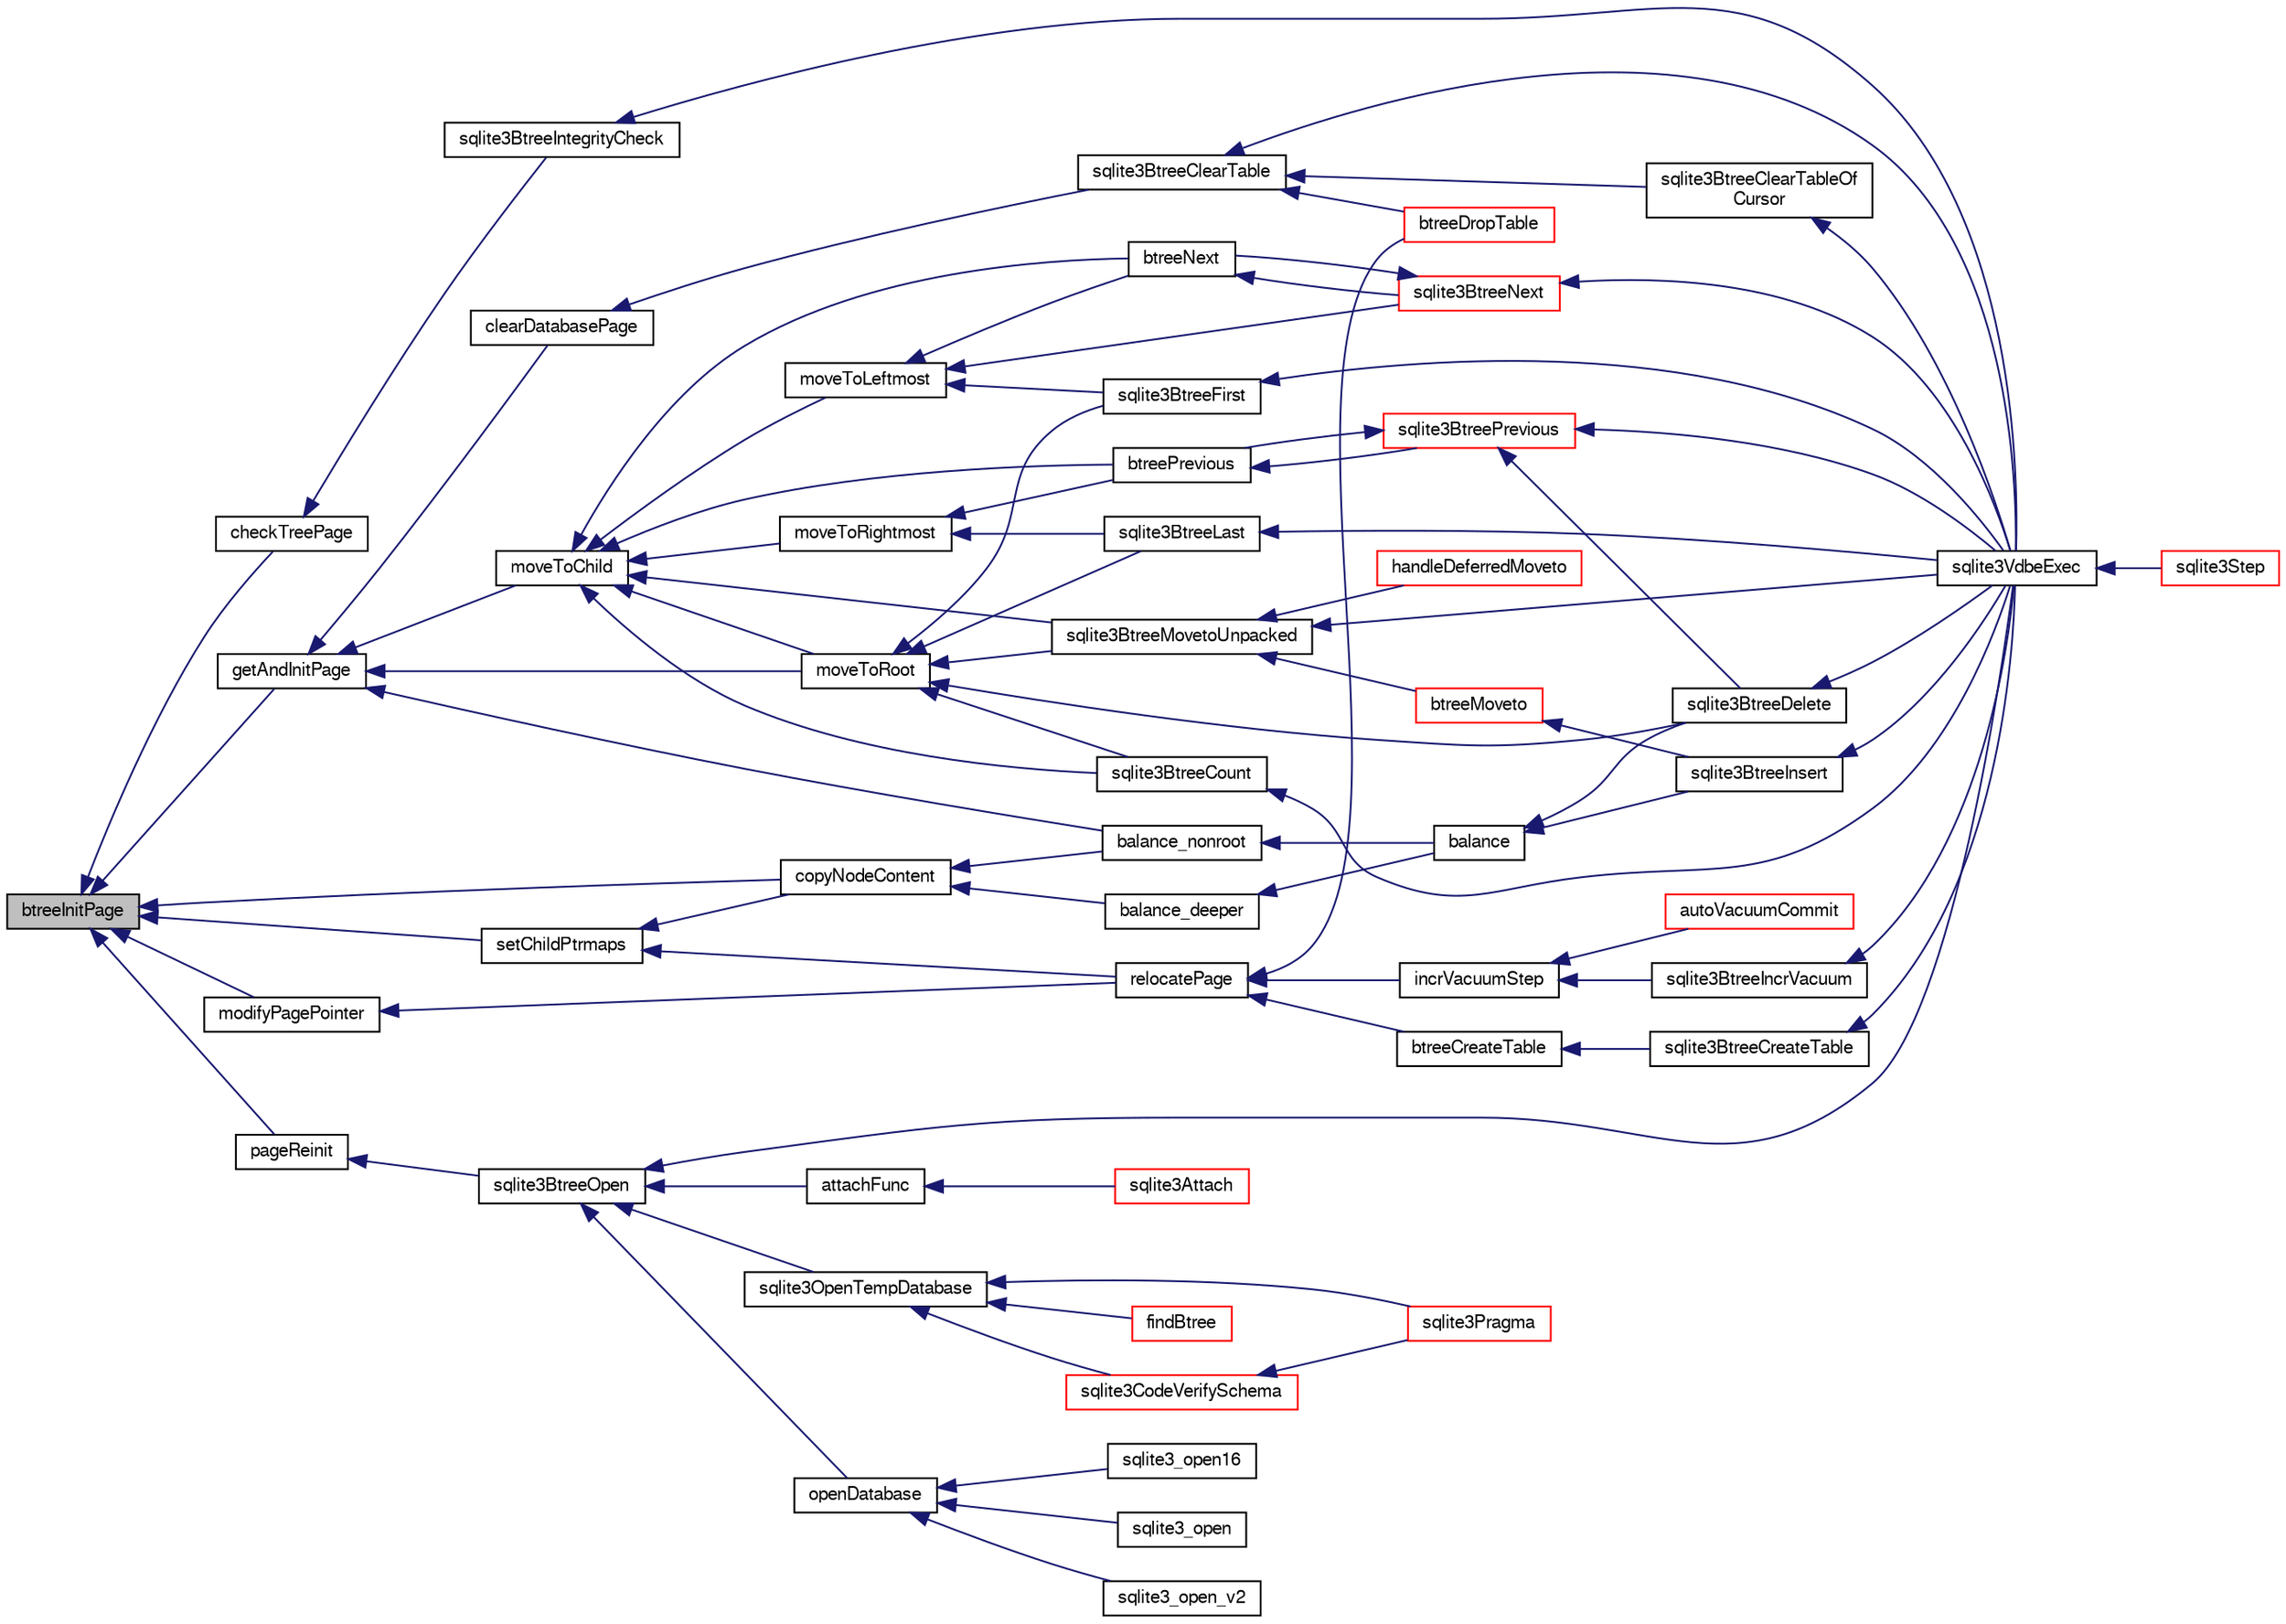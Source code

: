 digraph "btreeInitPage"
{
  edge [fontname="FreeSans",fontsize="10",labelfontname="FreeSans",labelfontsize="10"];
  node [fontname="FreeSans",fontsize="10",shape=record];
  rankdir="LR";
  Node27518 [label="btreeInitPage",height=0.2,width=0.4,color="black", fillcolor="grey75", style="filled", fontcolor="black"];
  Node27518 -> Node27519 [dir="back",color="midnightblue",fontsize="10",style="solid",fontname="FreeSans"];
  Node27519 [label="getAndInitPage",height=0.2,width=0.4,color="black", fillcolor="white", style="filled",URL="$sqlite3_8c.html#ae85122d12808231a8d58459440a405ab"];
  Node27519 -> Node27520 [dir="back",color="midnightblue",fontsize="10",style="solid",fontname="FreeSans"];
  Node27520 [label="moveToChild",height=0.2,width=0.4,color="black", fillcolor="white", style="filled",URL="$sqlite3_8c.html#a1dbea539dd841af085ba1e1390922237"];
  Node27520 -> Node27521 [dir="back",color="midnightblue",fontsize="10",style="solid",fontname="FreeSans"];
  Node27521 [label="moveToRoot",height=0.2,width=0.4,color="black", fillcolor="white", style="filled",URL="$sqlite3_8c.html#a2b8fb9bf88e10e7e4dedc8da64e7e956"];
  Node27521 -> Node27522 [dir="back",color="midnightblue",fontsize="10",style="solid",fontname="FreeSans"];
  Node27522 [label="sqlite3BtreeFirst",height=0.2,width=0.4,color="black", fillcolor="white", style="filled",URL="$sqlite3_8c.html#a1e6ef22f77a31436c5918e4b05403093"];
  Node27522 -> Node27523 [dir="back",color="midnightblue",fontsize="10",style="solid",fontname="FreeSans"];
  Node27523 [label="sqlite3VdbeExec",height=0.2,width=0.4,color="black", fillcolor="white", style="filled",URL="$sqlite3_8c.html#a8ce40a614bdc56719c4d642b1e4dfb21"];
  Node27523 -> Node27524 [dir="back",color="midnightblue",fontsize="10",style="solid",fontname="FreeSans"];
  Node27524 [label="sqlite3Step",height=0.2,width=0.4,color="red", fillcolor="white", style="filled",URL="$sqlite3_8c.html#a3f2872e873e2758a4beedad1d5113554"];
  Node27521 -> Node27784 [dir="back",color="midnightblue",fontsize="10",style="solid",fontname="FreeSans"];
  Node27784 [label="sqlite3BtreeLast",height=0.2,width=0.4,color="black", fillcolor="white", style="filled",URL="$sqlite3_8c.html#a2ce629e6262037373b2dc2e3caf474c0"];
  Node27784 -> Node27523 [dir="back",color="midnightblue",fontsize="10",style="solid",fontname="FreeSans"];
  Node27521 -> Node27785 [dir="back",color="midnightblue",fontsize="10",style="solid",fontname="FreeSans"];
  Node27785 [label="sqlite3BtreeMovetoUnpacked",height=0.2,width=0.4,color="black", fillcolor="white", style="filled",URL="$sqlite3_8c.html#a6d0b5aed55d5e85a0a6bfcae169fe579"];
  Node27785 -> Node27786 [dir="back",color="midnightblue",fontsize="10",style="solid",fontname="FreeSans"];
  Node27786 [label="btreeMoveto",height=0.2,width=0.4,color="red", fillcolor="white", style="filled",URL="$sqlite3_8c.html#a13481d732f5bb516f599d16a428034c4"];
  Node27786 -> Node27788 [dir="back",color="midnightblue",fontsize="10",style="solid",fontname="FreeSans"];
  Node27788 [label="sqlite3BtreeInsert",height=0.2,width=0.4,color="black", fillcolor="white", style="filled",URL="$sqlite3_8c.html#aa6c6b68ed28d38984e5fa329794d7f02"];
  Node27788 -> Node27523 [dir="back",color="midnightblue",fontsize="10",style="solid",fontname="FreeSans"];
  Node27785 -> Node27789 [dir="back",color="midnightblue",fontsize="10",style="solid",fontname="FreeSans"];
  Node27789 [label="handleDeferredMoveto",height=0.2,width=0.4,color="red", fillcolor="white", style="filled",URL="$sqlite3_8c.html#a30223c4bd215cdaa5f3bc6cbe6773577"];
  Node27785 -> Node27523 [dir="back",color="midnightblue",fontsize="10",style="solid",fontname="FreeSans"];
  Node27521 -> Node27791 [dir="back",color="midnightblue",fontsize="10",style="solid",fontname="FreeSans"];
  Node27791 [label="sqlite3BtreeDelete",height=0.2,width=0.4,color="black", fillcolor="white", style="filled",URL="$sqlite3_8c.html#a65c40cd7ec987dbd25392a180f388fe7"];
  Node27791 -> Node27523 [dir="back",color="midnightblue",fontsize="10",style="solid",fontname="FreeSans"];
  Node27521 -> Node27792 [dir="back",color="midnightblue",fontsize="10",style="solid",fontname="FreeSans"];
  Node27792 [label="sqlite3BtreeCount",height=0.2,width=0.4,color="black", fillcolor="white", style="filled",URL="$sqlite3_8c.html#ab162651b72ea609cf8e8fcd3d3320517"];
  Node27792 -> Node27523 [dir="back",color="midnightblue",fontsize="10",style="solid",fontname="FreeSans"];
  Node27520 -> Node27793 [dir="back",color="midnightblue",fontsize="10",style="solid",fontname="FreeSans"];
  Node27793 [label="moveToLeftmost",height=0.2,width=0.4,color="black", fillcolor="white", style="filled",URL="$sqlite3_8c.html#ae612f0a49a92eb71d75f018bd3c55400"];
  Node27793 -> Node27522 [dir="back",color="midnightblue",fontsize="10",style="solid",fontname="FreeSans"];
  Node27793 -> Node27794 [dir="back",color="midnightblue",fontsize="10",style="solid",fontname="FreeSans"];
  Node27794 [label="btreeNext",height=0.2,width=0.4,color="black", fillcolor="white", style="filled",URL="$sqlite3_8c.html#a937623744e3658bd068b8ad99e87c356"];
  Node27794 -> Node27795 [dir="back",color="midnightblue",fontsize="10",style="solid",fontname="FreeSans"];
  Node27795 [label="sqlite3BtreeNext",height=0.2,width=0.4,color="red", fillcolor="white", style="filled",URL="$sqlite3_8c.html#aa56f96564bee008046aa50f7f8455887"];
  Node27795 -> Node27794 [dir="back",color="midnightblue",fontsize="10",style="solid",fontname="FreeSans"];
  Node27795 -> Node27523 [dir="back",color="midnightblue",fontsize="10",style="solid",fontname="FreeSans"];
  Node27793 -> Node27795 [dir="back",color="midnightblue",fontsize="10",style="solid",fontname="FreeSans"];
  Node27520 -> Node27799 [dir="back",color="midnightblue",fontsize="10",style="solid",fontname="FreeSans"];
  Node27799 [label="moveToRightmost",height=0.2,width=0.4,color="black", fillcolor="white", style="filled",URL="$sqlite3_8c.html#a0f818654466695149ef54b1cdc16887d"];
  Node27799 -> Node27784 [dir="back",color="midnightblue",fontsize="10",style="solid",fontname="FreeSans"];
  Node27799 -> Node27800 [dir="back",color="midnightblue",fontsize="10",style="solid",fontname="FreeSans"];
  Node27800 [label="btreePrevious",height=0.2,width=0.4,color="black", fillcolor="white", style="filled",URL="$sqlite3_8c.html#a6b41260c8b5d49d50962296ee829b244"];
  Node27800 -> Node27801 [dir="back",color="midnightblue",fontsize="10",style="solid",fontname="FreeSans"];
  Node27801 [label="sqlite3BtreePrevious",height=0.2,width=0.4,color="red", fillcolor="white", style="filled",URL="$sqlite3_8c.html#a1fc0a28b4147df5a1277a35da9a004df"];
  Node27801 -> Node27800 [dir="back",color="midnightblue",fontsize="10",style="solid",fontname="FreeSans"];
  Node27801 -> Node27791 [dir="back",color="midnightblue",fontsize="10",style="solid",fontname="FreeSans"];
  Node27801 -> Node27523 [dir="back",color="midnightblue",fontsize="10",style="solid",fontname="FreeSans"];
  Node27520 -> Node27785 [dir="back",color="midnightblue",fontsize="10",style="solid",fontname="FreeSans"];
  Node27520 -> Node27794 [dir="back",color="midnightblue",fontsize="10",style="solid",fontname="FreeSans"];
  Node27520 -> Node27800 [dir="back",color="midnightblue",fontsize="10",style="solid",fontname="FreeSans"];
  Node27520 -> Node27792 [dir="back",color="midnightblue",fontsize="10",style="solid",fontname="FreeSans"];
  Node27519 -> Node27521 [dir="back",color="midnightblue",fontsize="10",style="solid",fontname="FreeSans"];
  Node27519 -> Node27802 [dir="back",color="midnightblue",fontsize="10",style="solid",fontname="FreeSans"];
  Node27802 [label="balance_nonroot",height=0.2,width=0.4,color="black", fillcolor="white", style="filled",URL="$sqlite3_8c.html#a513ba5c0beb3462a4b60064469f1539d"];
  Node27802 -> Node27803 [dir="back",color="midnightblue",fontsize="10",style="solid",fontname="FreeSans"];
  Node27803 [label="balance",height=0.2,width=0.4,color="black", fillcolor="white", style="filled",URL="$sqlite3_8c.html#a173f7c872fb68ccd3a20440d640b66c7"];
  Node27803 -> Node27788 [dir="back",color="midnightblue",fontsize="10",style="solid",fontname="FreeSans"];
  Node27803 -> Node27791 [dir="back",color="midnightblue",fontsize="10",style="solid",fontname="FreeSans"];
  Node27519 -> Node27804 [dir="back",color="midnightblue",fontsize="10",style="solid",fontname="FreeSans"];
  Node27804 [label="clearDatabasePage",height=0.2,width=0.4,color="black", fillcolor="white", style="filled",URL="$sqlite3_8c.html#aecc3046a56feeeabd3ca93c0685e35d5"];
  Node27804 -> Node27805 [dir="back",color="midnightblue",fontsize="10",style="solid",fontname="FreeSans"];
  Node27805 [label="sqlite3BtreeClearTable",height=0.2,width=0.4,color="black", fillcolor="white", style="filled",URL="$sqlite3_8c.html#ac2fcbee7dcc155d776ecf9d5151f3872"];
  Node27805 -> Node27806 [dir="back",color="midnightblue",fontsize="10",style="solid",fontname="FreeSans"];
  Node27806 [label="sqlite3BtreeClearTableOf\lCursor",height=0.2,width=0.4,color="black", fillcolor="white", style="filled",URL="$sqlite3_8c.html#a31f4ef273f0625b74b993177f5903454"];
  Node27806 -> Node27523 [dir="back",color="midnightblue",fontsize="10",style="solid",fontname="FreeSans"];
  Node27805 -> Node27807 [dir="back",color="midnightblue",fontsize="10",style="solid",fontname="FreeSans"];
  Node27807 [label="btreeDropTable",height=0.2,width=0.4,color="red", fillcolor="white", style="filled",URL="$sqlite3_8c.html#abba4061ea34842db278e91f537d2c2ff"];
  Node27805 -> Node27523 [dir="back",color="midnightblue",fontsize="10",style="solid",fontname="FreeSans"];
  Node27518 -> Node27809 [dir="back",color="midnightblue",fontsize="10",style="solid",fontname="FreeSans"];
  Node27809 [label="pageReinit",height=0.2,width=0.4,color="black", fillcolor="white", style="filled",URL="$sqlite3_8c.html#aa27cac56390e92c5ef6d566ee7defb59"];
  Node27809 -> Node27810 [dir="back",color="midnightblue",fontsize="10",style="solid",fontname="FreeSans"];
  Node27810 [label="sqlite3BtreeOpen",height=0.2,width=0.4,color="black", fillcolor="white", style="filled",URL="$sqlite3_8c.html#a13dcb44dc34af6ce9d38de9c5aa975f9"];
  Node27810 -> Node27523 [dir="back",color="midnightblue",fontsize="10",style="solid",fontname="FreeSans"];
  Node27810 -> Node27551 [dir="back",color="midnightblue",fontsize="10",style="solid",fontname="FreeSans"];
  Node27551 [label="attachFunc",height=0.2,width=0.4,color="black", fillcolor="white", style="filled",URL="$sqlite3_8c.html#a69cb751a7da501b9a0aa37e0d7c3eaf7"];
  Node27551 -> Node27552 [dir="back",color="midnightblue",fontsize="10",style="solid",fontname="FreeSans"];
  Node27552 [label="sqlite3Attach",height=0.2,width=0.4,color="red", fillcolor="white", style="filled",URL="$sqlite3_8c.html#ae0907fe0b43cc1b4c7e6a16213e8546f"];
  Node27810 -> Node27811 [dir="back",color="midnightblue",fontsize="10",style="solid",fontname="FreeSans"];
  Node27811 [label="sqlite3OpenTempDatabase",height=0.2,width=0.4,color="black", fillcolor="white", style="filled",URL="$sqlite3_8c.html#aaf3088380b731428b72d3b5777f93755"];
  Node27811 -> Node27728 [dir="back",color="midnightblue",fontsize="10",style="solid",fontname="FreeSans"];
  Node27728 [label="findBtree",height=0.2,width=0.4,color="red", fillcolor="white", style="filled",URL="$sqlite3_8c.html#ab4ee5743b77efd7f8832bf0b9315f973"];
  Node27811 -> Node27812 [dir="back",color="midnightblue",fontsize="10",style="solid",fontname="FreeSans"];
  Node27812 [label="sqlite3CodeVerifySchema",height=0.2,width=0.4,color="red", fillcolor="white", style="filled",URL="$sqlite3_8c.html#ad9d8708d96f8416ec59ebf41c57000f9"];
  Node27812 -> Node27601 [dir="back",color="midnightblue",fontsize="10",style="solid",fontname="FreeSans"];
  Node27601 [label="sqlite3Pragma",height=0.2,width=0.4,color="red", fillcolor="white", style="filled",URL="$sqlite3_8c.html#a111391370f58f8e6a6eca51fd34d62ed"];
  Node27811 -> Node27601 [dir="back",color="midnightblue",fontsize="10",style="solid",fontname="FreeSans"];
  Node27810 -> Node27758 [dir="back",color="midnightblue",fontsize="10",style="solid",fontname="FreeSans"];
  Node27758 [label="openDatabase",height=0.2,width=0.4,color="black", fillcolor="white", style="filled",URL="$sqlite3_8c.html#a6a9c3bc3a64234e863413f41db473758"];
  Node27758 -> Node27759 [dir="back",color="midnightblue",fontsize="10",style="solid",fontname="FreeSans"];
  Node27759 [label="sqlite3_open",height=0.2,width=0.4,color="black", fillcolor="white", style="filled",URL="$sqlite3_8h.html#a97ba966ed1acc38409786258268f5f71"];
  Node27758 -> Node27760 [dir="back",color="midnightblue",fontsize="10",style="solid",fontname="FreeSans"];
  Node27760 [label="sqlite3_open_v2",height=0.2,width=0.4,color="black", fillcolor="white", style="filled",URL="$sqlite3_8h.html#a140fe275b6975dc867cea50a65a217c4"];
  Node27758 -> Node27761 [dir="back",color="midnightblue",fontsize="10",style="solid",fontname="FreeSans"];
  Node27761 [label="sqlite3_open16",height=0.2,width=0.4,color="black", fillcolor="white", style="filled",URL="$sqlite3_8h.html#adbc401bb96713f32e553db32f6f3ca33"];
  Node27518 -> Node27816 [dir="back",color="midnightblue",fontsize="10",style="solid",fontname="FreeSans"];
  Node27816 [label="setChildPtrmaps",height=0.2,width=0.4,color="black", fillcolor="white", style="filled",URL="$sqlite3_8c.html#adf2ff6d11495ca47f88ace93f5be9d91"];
  Node27816 -> Node27817 [dir="back",color="midnightblue",fontsize="10",style="solid",fontname="FreeSans"];
  Node27817 [label="relocatePage",height=0.2,width=0.4,color="black", fillcolor="white", style="filled",URL="$sqlite3_8c.html#af8fb5934ff87b02845c89350c57fd2bc"];
  Node27817 -> Node27818 [dir="back",color="midnightblue",fontsize="10",style="solid",fontname="FreeSans"];
  Node27818 [label="incrVacuumStep",height=0.2,width=0.4,color="black", fillcolor="white", style="filled",URL="$sqlite3_8c.html#a68a85130a567f1700dc0907ec9227892"];
  Node27818 -> Node27819 [dir="back",color="midnightblue",fontsize="10",style="solid",fontname="FreeSans"];
  Node27819 [label="sqlite3BtreeIncrVacuum",height=0.2,width=0.4,color="black", fillcolor="white", style="filled",URL="$sqlite3_8c.html#a0b4c98acfd785fc6d5dc5c3237030318"];
  Node27819 -> Node27523 [dir="back",color="midnightblue",fontsize="10",style="solid",fontname="FreeSans"];
  Node27818 -> Node27820 [dir="back",color="midnightblue",fontsize="10",style="solid",fontname="FreeSans"];
  Node27820 [label="autoVacuumCommit",height=0.2,width=0.4,color="red", fillcolor="white", style="filled",URL="$sqlite3_8c.html#a809d22c6311135ae3048adf41febaef0"];
  Node27817 -> Node27824 [dir="back",color="midnightblue",fontsize="10",style="solid",fontname="FreeSans"];
  Node27824 [label="btreeCreateTable",height=0.2,width=0.4,color="black", fillcolor="white", style="filled",URL="$sqlite3_8c.html#a48e09eaac366a6b585edd02553872954"];
  Node27824 -> Node27825 [dir="back",color="midnightblue",fontsize="10",style="solid",fontname="FreeSans"];
  Node27825 [label="sqlite3BtreeCreateTable",height=0.2,width=0.4,color="black", fillcolor="white", style="filled",URL="$sqlite3_8c.html#a1a9ef91a0faff12254ec3f58cade3291"];
  Node27825 -> Node27523 [dir="back",color="midnightblue",fontsize="10",style="solid",fontname="FreeSans"];
  Node27817 -> Node27807 [dir="back",color="midnightblue",fontsize="10",style="solid",fontname="FreeSans"];
  Node27816 -> Node27826 [dir="back",color="midnightblue",fontsize="10",style="solid",fontname="FreeSans"];
  Node27826 [label="copyNodeContent",height=0.2,width=0.4,color="black", fillcolor="white", style="filled",URL="$sqlite3_8c.html#ad73085375c8b00ebc87bc75dba37ca7b"];
  Node27826 -> Node27802 [dir="back",color="midnightblue",fontsize="10",style="solid",fontname="FreeSans"];
  Node27826 -> Node27827 [dir="back",color="midnightblue",fontsize="10",style="solid",fontname="FreeSans"];
  Node27827 [label="balance_deeper",height=0.2,width=0.4,color="black", fillcolor="white", style="filled",URL="$sqlite3_8c.html#af8eafba12a6ebc987cf6ae89f4cce1a8"];
  Node27827 -> Node27803 [dir="back",color="midnightblue",fontsize="10",style="solid",fontname="FreeSans"];
  Node27518 -> Node27828 [dir="back",color="midnightblue",fontsize="10",style="solid",fontname="FreeSans"];
  Node27828 [label="modifyPagePointer",height=0.2,width=0.4,color="black", fillcolor="white", style="filled",URL="$sqlite3_8c.html#acc82754cf975b3a8033b396d86f1045a"];
  Node27828 -> Node27817 [dir="back",color="midnightblue",fontsize="10",style="solid",fontname="FreeSans"];
  Node27518 -> Node27826 [dir="back",color="midnightblue",fontsize="10",style="solid",fontname="FreeSans"];
  Node27518 -> Node27829 [dir="back",color="midnightblue",fontsize="10",style="solid",fontname="FreeSans"];
  Node27829 [label="checkTreePage",height=0.2,width=0.4,color="black", fillcolor="white", style="filled",URL="$sqlite3_8c.html#a0bdac89d12e5ac328d260ae8259777b2"];
  Node27829 -> Node27830 [dir="back",color="midnightblue",fontsize="10",style="solid",fontname="FreeSans"];
  Node27830 [label="sqlite3BtreeIntegrityCheck",height=0.2,width=0.4,color="black", fillcolor="white", style="filled",URL="$sqlite3_8c.html#aa00011902d9e5ba26452d147c43fa1d8"];
  Node27830 -> Node27523 [dir="back",color="midnightblue",fontsize="10",style="solid",fontname="FreeSans"];
}
